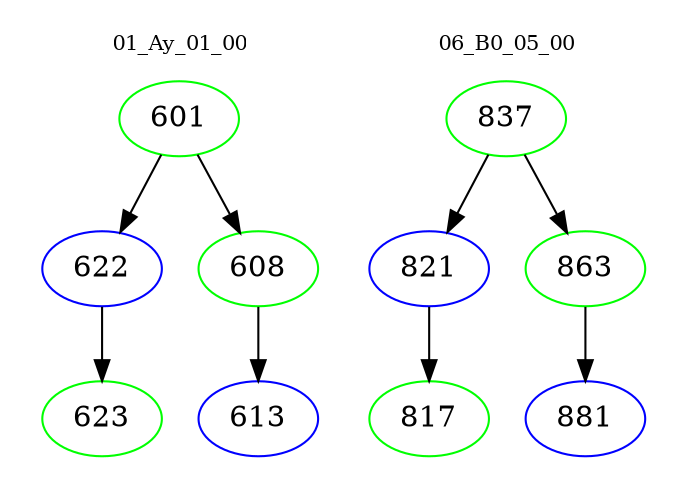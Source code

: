 digraph{
subgraph cluster_0 {
color = white
label = "01_Ay_01_00";
fontsize=10;
T0_601 [label="601", color="green"]
T0_601 -> T0_622 [color="black"]
T0_622 [label="622", color="blue"]
T0_622 -> T0_623 [color="black"]
T0_623 [label="623", color="green"]
T0_601 -> T0_608 [color="black"]
T0_608 [label="608", color="green"]
T0_608 -> T0_613 [color="black"]
T0_613 [label="613", color="blue"]
}
subgraph cluster_1 {
color = white
label = "06_B0_05_00";
fontsize=10;
T1_837 [label="837", color="green"]
T1_837 -> T1_821 [color="black"]
T1_821 [label="821", color="blue"]
T1_821 -> T1_817 [color="black"]
T1_817 [label="817", color="green"]
T1_837 -> T1_863 [color="black"]
T1_863 [label="863", color="green"]
T1_863 -> T1_881 [color="black"]
T1_881 [label="881", color="blue"]
}
}
